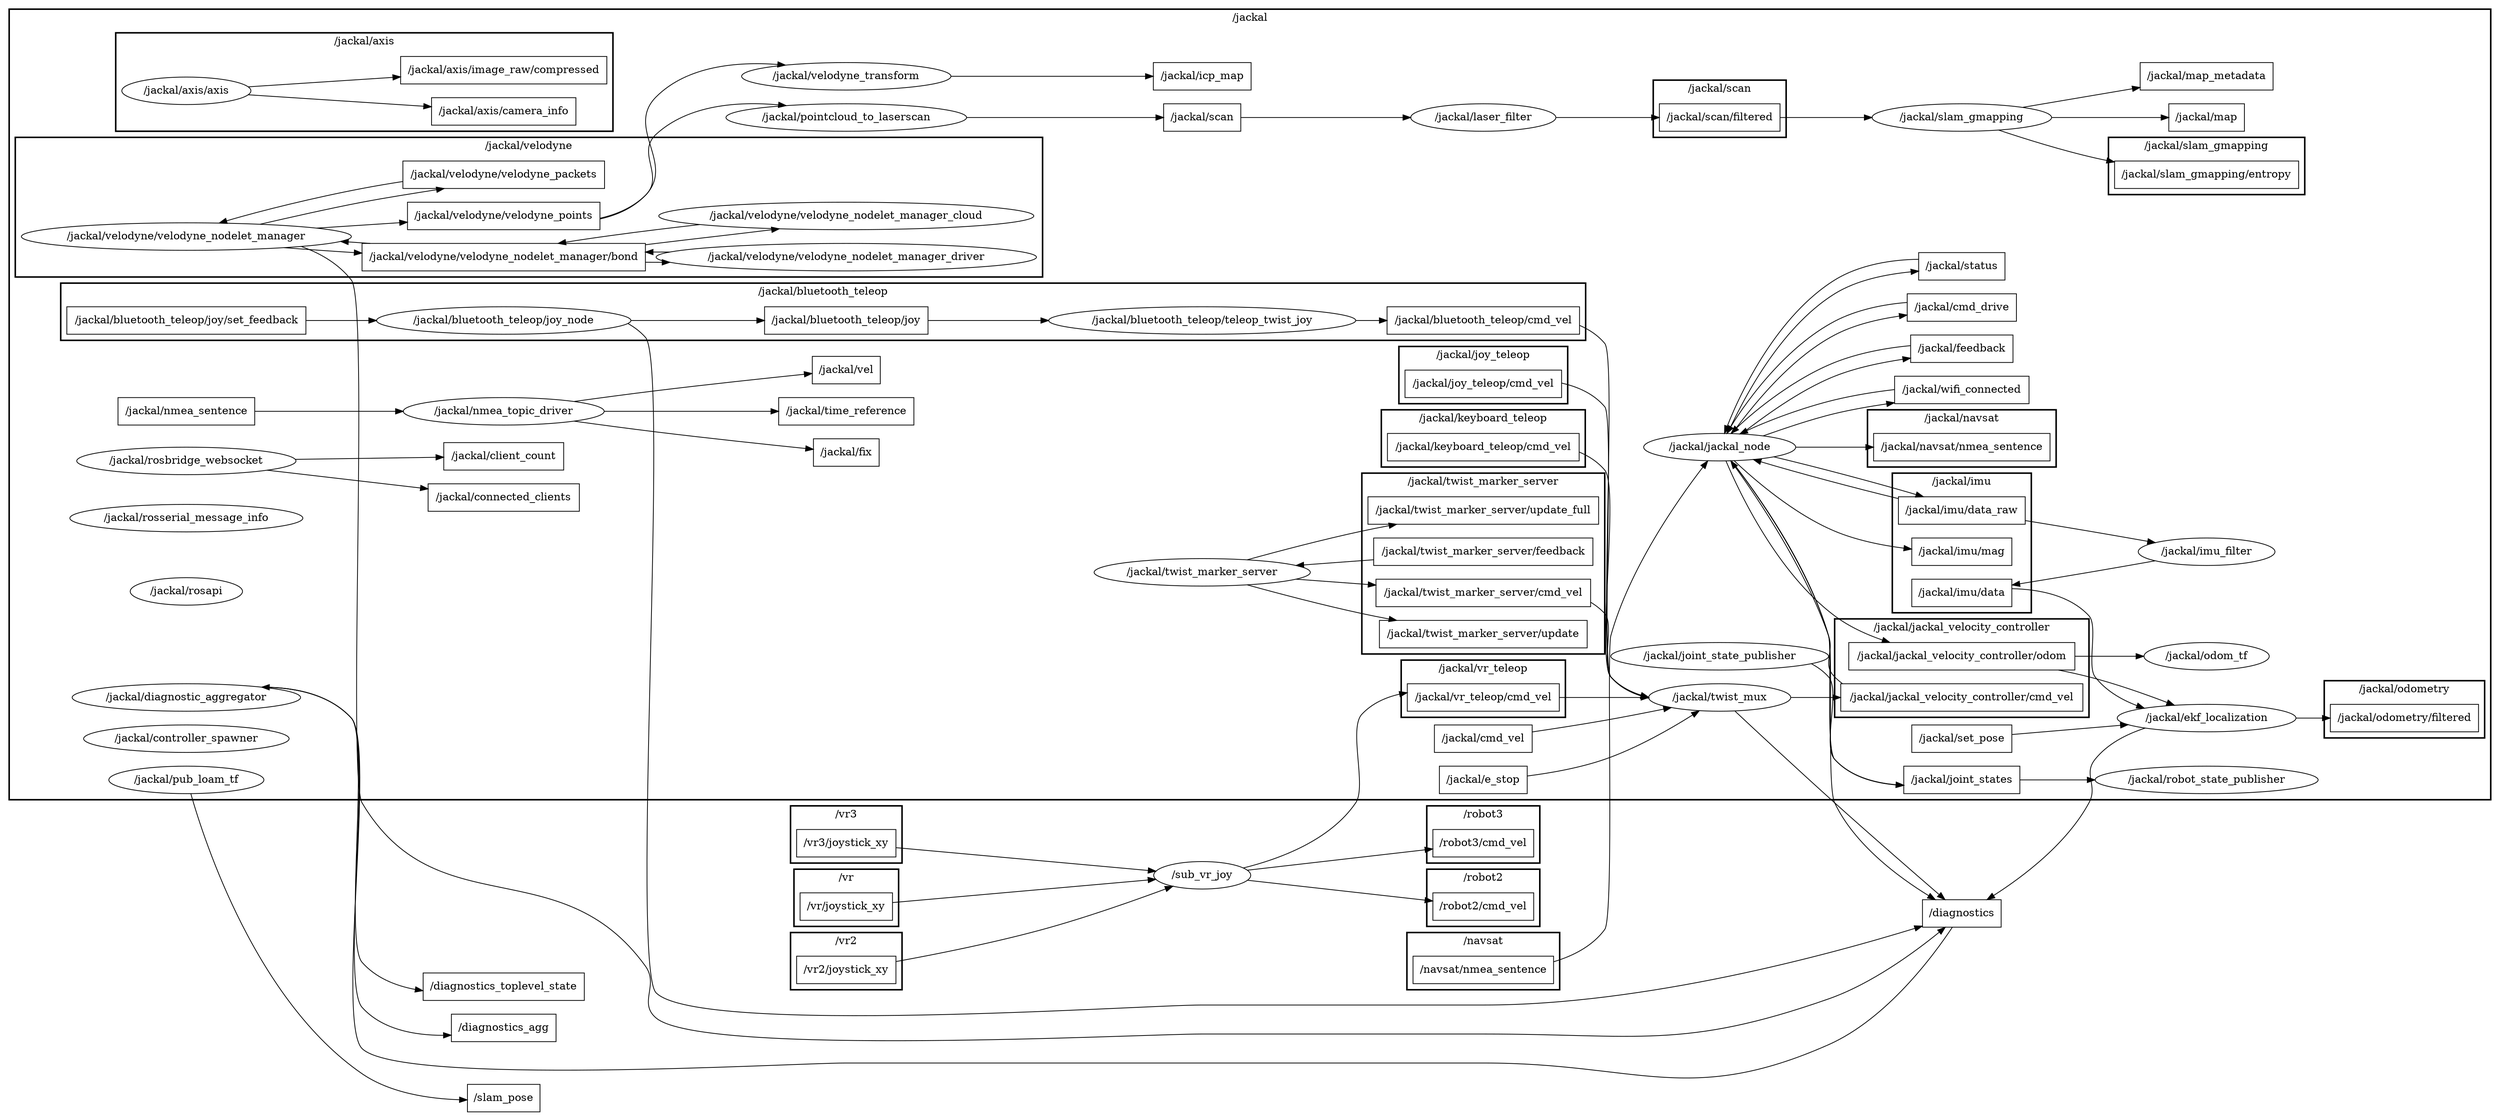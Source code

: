 digraph graphname {
	graph [bb="0,0,3264.2,1561",
		compound=True,
		rank=same,
		rankdir=LR,
		ranksep=0.2
	];
	node [label="\N"];
	subgraph cluster___vr3 {
		graph [bb="1030.5,434,1176.5,509",
			compound=True,
			label="/vr3",
			lheight=0.21,
			lp="1103.5,497.5",
			lwidth=0.40,
			rank=same,
			rankdir=LR,
			ranksep=0.2,
			style=bold
		];
		t___vr3__joystick_xy		 [URL=topic_3A__vr3__joystick_xy,
			height=0.5,
			label="/vr3/joystick_xy",
			pos="1103.5,460",
			shape=box,
			tooltip="topic:/vr3/joystick_xy",
			width=1.8056];
	}
	subgraph cluster___jackal {
		graph [bb="8,517,3256.2,1553",
			compound=True,
			label="/jackal",
			lheight=0.21,
			lp="1632.1,1541.5",
			lwidth=0.67,
			rank=same,
			rankdir=LR,
			ranksep=0.2,
			style=bold
		];
		subgraph cluster___jackal__axis {
			graph [bb="147.29,1393,798.06,1522",
				compound=True,
				label="/jackal/axis",
				lheight=0.21,
				lp="472.68,1510.5",
				lwidth=1.12,
				rank=same,
				rankdir=LR,
				ranksep=0.2,
				style=bold
			];
			t___jackal__axis__camera_info			 [URL=topic_3A__jackal__axis__camera_info,
				height=0.5,
				label="/jackal/axis/camera_info",
				pos="655.06,1419",
				shape=box,
				tooltip="topic:/jackal/axis/camera_info",
				width=2.625];
			t___jackal__axis__image_raw__compressed			 [URL=topic_3A__jackal__axis__image_raw__compressed,
				height=0.5,
				label="/jackal/axis/image_raw/compressed",
				pos="655.06,1473",
				shape=box,
				tooltip="topic:/jackal/axis/image_raw/compressed",
				width=3.75];
			n___jackal__axis__axis			 [URL=__jackal__axis__axis,
				height=0.5,
				label="/jackal/axis/axis",
				pos="239.78,1446",
				shape=ellipse,
				tooltip="/jackal/axis/axis",
				width=2.347];
			n___jackal__axis__axis -> t___jackal__axis__camera_info			 [penwidth=1,
				pos="e,560.4,1425.2 320.84,1440.7 386.31,1436.5 478.92,1430.5 550.07,1425.8"];
			n___jackal__axis__axis -> t___jackal__axis__image_raw__compressed			 [penwidth=1,
				pos="e,519.86,1464.2 320.84,1451.3 374.5,1454.8 446.4,1459.4 509.76,1463.6"];
		}
		subgraph cluster___jackal__jackal_velocity_controller {
			graph [bb="2396.8,525,2729.8,654",
				compound=True,
				label="/jackal/jackal_velocity_controller",
				lheight=0.21,
				lp="2563.3,642.5",
				lwidth=3.29,
				rank=same,
				rankdir=LR,
				ranksep=0.2,
				style=bold
			];
			t___jackal__jackal_velocity_controller__odom			 [URL=topic_3A__jackal__jackal_velocity_controller__odom,
				height=0.5,
				label="/jackal/jackal_velocity_controller/odom",
				pos="2563.3,605",
				shape=box,
				tooltip="topic:/jackal/jackal_velocity_controller/odom",
				width=4.1111];
			t___jackal__jackal_velocity_controller__cmd_vel			 [URL=topic_3A__jackal__jackal_velocity_controller__cmd_vel,
				height=0.5,
				label="/jackal/jackal_velocity_controller/cmd_vel",
				pos="2563.3,551",
				shape=box,
				tooltip="topic:/jackal/jackal_velocity_controller/cmd_vel",
				width=4.4028];
		}
		subgraph cluster___jackal__twist_marker_server {
			graph [bb="1778.1,525,2096.1,762",
				compound=True,
				label="/jackal/twist_marker_server",
				lheight=0.21,
				lp="1937.1,750.5",
				lwidth=2.81,
				rank=same,
				rankdir=LR,
				ranksep=0.2,
				style=bold
			];
			t___jackal__twist_marker_server__update			 [URL=topic_3A__jackal__twist_marker_server__update,
				height=0.5,
				label="/jackal/twist_marker_server/update",
				pos="1937.1,605",
				shape=box,
				tooltip="topic:/jackal/twist_marker_server/update",
				width=3.7778];
			t___jackal__twist_marker_server__update_full			 [URL=topic_3A__jackal__twist_marker_server__update_full,
				height=0.5,
				label="/jackal/twist_marker_server/update_full",
				pos="1937.1,551",
				shape=box,
				tooltip="topic:/jackal/twist_marker_server/update_full",
				width=4.1944];
			t___jackal__twist_marker_server__feedback			 [URL=topic_3A__jackal__twist_marker_server__feedback,
				height=0.5,
				label="/jackal/twist_marker_server/feedback",
				pos="1937.1,713",
				shape=box,
				tooltip="topic:/jackal/twist_marker_server/feedback",
				width=3.9861];
			t___jackal__twist_marker_server__cmd_vel			 [URL=topic_3A__jackal__twist_marker_server__cmd_vel,
				height=0.5,
				label="/jackal/twist_marker_server/cmd_vel",
				pos="1937.1,659",
				shape=box,
				tooltip="topic:/jackal/twist_marker_server/cmd_vel",
				width=3.9028];
		}
		subgraph cluster___jackal__velodyne {
			graph [bb="16,1202,1360.4,1385",
				compound=True,
				label="/jackal/velodyne",
				lheight=0.21,
				lp="688.21,1373.5",
				lwidth=1.61,
				rank=same,
				rankdir=LR,
				ranksep=0.2,
				style=bold
			];
			t___jackal__velodyne__velodyne_points			 [URL=topic_3A__jackal__velodyne__velodyne_points,
				height=0.5,
				label="/jackal/velodyne/velodyne_points",
				pos="655.06,1336",
				shape=box,
				tooltip="topic:/jackal/velodyne/velodyne_points",
				width=3.5];
			t___jackal__velodyne__velodyne_nodelet_manager__bond			 [URL=topic_3A__jackal__velodyne__velodyne_nodelet_manager__bond,
				height=0.5,
				label="/jackal/velodyne/velodyne_nodelet_manager/bond",
				pos="655.06,1282",
				shape=box,
				tooltip="topic:/jackal/velodyne/velodyne_nodelet_manager/bond",
				width=5.1528];
			n___jackal__velodyne__velodyne_nodelet_manager_driver			 [URL=__jackal__velodyne__velodyne_nodelet_manager_driver,
				height=0.5,
				label="/jackal/velodyne/velodyne_nodelet_manager_driver",
				pos="1103.5,1255",
				shape=ellipse,
				tooltip="/jackal/velodyne/velodyne_nodelet_manager_driver",
				width=6.9147];
			t___jackal__velodyne__velodyne_nodelet_manager__bond -> n___jackal__velodyne__velodyne_nodelet_manager_driver			 [penwidth=1,
				pos="e,874.22,1262.1 840.69,1264.2 848.48,1263.7 856.34,1263.2 864.22,1262.7"];
			n___jackal__velodyne__velodyne_nodelet_manager			 [URL=__jackal__velodyne__velodyne_nodelet_manager,
				height=0.5,
				label="/jackal/velodyne/velodyne_nodelet_manager",
				pos="239.78,1255",
				shape=ellipse,
				tooltip="/jackal/velodyne/velodyne_nodelet_manager",
				width=5.9939];
			t___jackal__velodyne__velodyne_nodelet_manager__bond -> n___jackal__velodyne__velodyne_nodelet_manager			 [penwidth=1,
				pos="e,367.2,1269.6 469.42,1276.6 438.52,1274.7 406.96,1272.6 377.52,1270.4"];
			n___jackal__velodyne__velodyne_nodelet_manager_cloud			 [URL=__jackal__velodyne__velodyne_nodelet_manager_cloud,
				height=0.5,
				label="/jackal/velodyne/velodyne_nodelet_manager_cloud",
				pos="1103.5,1309",
				shape=ellipse,
				tooltip="/jackal/velodyne/velodyne_nodelet_manager_cloud",
				width=6.8244];
			t___jackal__velodyne__velodyne_nodelet_manager__bond -> n___jackal__velodyne__velodyne_nodelet_manager_cloud			 [penwidth=1,
				pos="e,962.85,1294.2 840.69,1286.5 878.02,1288.6 916.82,1291 952.79,1293.5"];
			t___jackal__velodyne__velodyne_packets			 [URL=topic_3A__jackal__velodyne__velodyne_packets,
				height=0.5,
				label="/jackal/velodyne/velodyne_packets",
				pos="655.06,1228",
				shape=box,
				tooltip="topic:/jackal/velodyne/velodyne_packets",
				width=3.6667];
			t___jackal__velodyne__velodyne_packets -> n___jackal__velodyne__velodyne_nodelet_manager			 [penwidth=1,
				pos="e,441.64,1248.6 522.8,1242.9 500.04,1244.7 475.89,1246.4 451.66,1248"];
			n___jackal__velodyne__velodyne_nodelet_manager_driver -> t___jackal__velodyne__velodyne_nodelet_manager__bond			 [penwidth=1,
				pos="e,840.69,1277.5 962.17,1269.8 926.79,1272.3 888.21,1274.8 850.71,1276.9"];
			n___jackal__velodyne__velodyne_nodelet_manager -> t___jackal__velodyne__velodyne_points			 [penwidth=1,
				pos="e,528.59,1319.1 306.32,1272.2 352.02,1283.7 414.2,1298.5 469.56,1309 485.32,1312 501.88,1314.8 518.35,1317.5"];
			n___jackal__velodyne__velodyne_nodelet_manager -> t___jackal__velodyne__velodyne_nodelet_manager__bond			 [penwidth=1,
				pos="e,480.55,1264 441.64,1261.4 451.3,1262 460.97,1262.6 470.57,1263.3"];
			n___jackal__velodyne__velodyne_nodelet_manager -> t___jackal__velodyne__velodyne_packets			 [penwidth=1,
				pos="e,522.85,1230.3 367.2,1240.4 413.28,1236.9 465.58,1233.4 512.85,1230.8"];
			n___jackal__velodyne__velodyne_nodelet_manager_cloud -> t___jackal__velodyne__velodyne_nodelet_manager__bond			 [penwidth=1,
				pos="e,840.69,1299.8 876.42,1302.1 867.82,1301.6 859.22,1301 850.69,1300.5"];
		}
		subgraph cluster___jackal__bluetooth_teleop {
			graph [bb="75.281,1119,2071.1,1194",
				compound=True,
				label="/jackal/bluetooth_teleop",
				lheight=0.21,
				lp="1073.2,1182.5",
				lwidth=2.39,
				rank=same,
				rankdir=LR,
				ranksep=0.2,
				style=bold
			];
			t___jackal__bluetooth_teleop__joy			 [URL=topic_3A__jackal__bluetooth_teleop__joy,
				height=0.5,
				label="/jackal/bluetooth_teleop/joy",
				pos="1103.5,1145",
				shape=box,
				tooltip="topic:/jackal/bluetooth_teleop/joy",
				width=2.9722];
			n___jackal__bluetooth_teleop__teleop_twist_joy			 [URL=__jackal__bluetooth_teleop__teleop_twist_joy,
				height=0.5,
				label="/jackal/bluetooth_teleop/teleop_twist_joy",
				pos="1569.2,1145",
				shape=ellipse,
				tooltip="/jackal/bluetooth_teleop/teleop_twist_joy",
				width=5.5787];
			t___jackal__bluetooth_teleop__joy -> n___jackal__bluetooth_teleop__teleop_twist_joy			 [penwidth=1,
				pos="e,1368.3,1145 1210.6,1145 1254.6,1145 1307.1,1145 1358.1,1145"];
			t___jackal__bluetooth_teleop__joy__set_feedback			 [URL=topic_3A__jackal__bluetooth_teleop__joy__set_feedback,
				height=0.5,
				label="/jackal/bluetooth_teleop/joy/set_feedback",
				pos="239.78,1145",
				shape=box,
				tooltip="topic:/jackal/bluetooth_teleop/joy/set_feedback",
				width=4.3472];
			n___jackal__bluetooth_teleop__joy_node			 [URL=__jackal__bluetooth_teleop__joy_node,
				height=0.5,
				label="/jackal/bluetooth_teleop/joy_node",
				pos="655.06,1145",
				shape=ellipse,
				tooltip="/jackal/bluetooth_teleop/joy_node",
				width=4.6218];
			t___jackal__bluetooth_teleop__joy__set_feedback -> n___jackal__bluetooth_teleop__joy_node			 [penwidth=1,
				pos="e,488.62,1145 396.48,1145 423.3,1145 451.32,1145 478.6,1145"];
			t___jackal__bluetooth_teleop__cmd_vel			 [URL=topic_3A__jackal__bluetooth_teleop__cmd_vel,
				height=0.5,
				label="/jackal/bluetooth_teleop/cmd_vel",
				pos="1937.1,1145",
				shape=box,
				tooltip="topic:/jackal/bluetooth_teleop/cmd_vel",
				width=3.5];
			n___jackal__bluetooth_teleop__teleop_twist_joy -> t___jackal__bluetooth_teleop__cmd_vel			 [penwidth=1,
				pos="e,1810.7,1145 1770.1,1145 1780.3,1145 1790.5,1145 1800.4,1145"];
			n___jackal__bluetooth_teleop__joy_node -> t___jackal__bluetooth_teleop__joy			 [penwidth=1,
				pos="e,996.38,1145 821.72,1145 876.38,1145 935.93,1145 986.14,1145"];
		}
		subgraph cluster___jackal__joy_teleop {
			graph [bb="1826.6,1036,2047.6,1111",
				compound=True,
				label="/jackal/joy_teleop",
				lheight=0.21,
				lp="1937.1,1099.5",
				lwidth=1.74,
				rank=same,
				rankdir=LR,
				ranksep=0.2,
				style=bold
			];
			t___jackal__joy_teleop__cmd_vel			 [URL=topic_3A__jackal__joy_teleop__cmd_vel,
				height=0.5,
				label="/jackal/joy_teleop/cmd_vel",
				pos="1937.1,1062",
				shape=box,
				tooltip="topic:/jackal/joy_teleop/cmd_vel",
				width=2.8472];
		}
		subgraph cluster___jackal__scan {
			graph [bb="2159.4,1385,2333.4,1460",
				compound=True,
				label="/jackal/scan",
				lheight=0.21,
				lp="2246.4,1448.5",
				lwidth=1.18,
				rank=same,
				rankdir=LR,
				ranksep=0.2,
				style=bold
			];
			t___jackal__scan__filtered			 [URL=topic_3A__jackal__scan__filtered,
				height=0.5,
				label="/jackal/scan/filtered",
				pos="2246.4,1411",
				shape=box,
				tooltip="topic:/jackal/scan/filtered",
				width=2.1944];
		}
		subgraph cluster___jackal__keyboard_teleop {
			graph [bb="1803.6,953,2070.6,1028",
				compound=True,
				label="/jackal/keyboard_teleop",
				lheight=0.21,
				lp="1937.1,1016.5",
				lwidth=2.38,
				rank=same,
				rankdir=LR,
				ranksep=0.2,
				style=bold
			];
			t___jackal__keyboard_teleop__cmd_vel			 [URL=topic_3A__jackal__keyboard_teleop__cmd_vel,
				height=0.5,
				label="/jackal/keyboard_teleop/cmd_vel",
				pos="1937.1,979",
				shape=box,
				tooltip="topic:/jackal/keyboard_teleop/cmd_vel",
				width=3.4861];
		}
		subgraph cluster___jackal__imu {
			graph [bb="2472.3,708,2654.3,891",
				compound=True,
				label="/jackal/imu",
				lheight=0.21,
				lp="2563.3,879.5",
				lwidth=1.10,
				rank=same,
				rankdir=LR,
				ranksep=0.2,
				style=bold
			];
			t___jackal__imu__data			 [URL=topic_3A__jackal__imu__data,
				height=0.5,
				label="/jackal/imu/data",
				pos="2563.3,734",
				shape=box,
				tooltip="topic:/jackal/imu/data",
				width=1.8194];
			t___jackal__imu__data_raw			 [URL=topic_3A__jackal__imu__data_raw,
				height=0.5,
				label="/jackal/imu/data_raw",
				pos="2563.3,842",
				shape=box,
				tooltip="topic:/jackal/imu/data_raw",
				width=2.3056];
			t___jackal__imu__mag			 [URL=topic_3A__jackal__imu__mag,
				height=0.5,
				label="/jackal/imu/mag",
				pos="2563.3,788",
				shape=box,
				tooltip="topic:/jackal/imu/mag",
				width=1.8194];
		}
		subgraph cluster___jackal__odometry {
			graph [bb="3038.2,616,3248.2,691",
				compound=True,
				label="/jackal/odometry",
				lheight=0.21,
				lp="3143.2,679.5",
				lwidth=1.68,
				rank=same,
				rankdir=LR,
				ranksep=0.2,
				style=bold
			];
			t___jackal__odometry__filtered			 [URL=topic_3A__jackal__odometry__filtered,
				height=0.5,
				label="/jackal/odometry/filtered",
				pos="3143.2,642",
				shape=box,
				tooltip="topic:/jackal/odometry/filtered",
				width=2.6944];
		}
		subgraph cluster___jackal__vr_teleop {
			graph [bb="1829.6,870,2044.6,945",
				compound=True,
				label="/jackal/vr_teleop",
				lheight=0.21,
				lp="1937.1,933.5",
				lwidth=1.65,
				rank=same,
				rankdir=LR,
				ranksep=0.2,
				style=bold
			];
			t___jackal__vr_teleop__cmd_vel			 [URL=topic_3A__jackal__vr_teleop__cmd_vel,
				height=0.5,
				label="/jackal/vr_teleop/cmd_vel",
				pos="1937.1,896",
				shape=box,
				tooltip="topic:/jackal/vr_teleop/cmd_vel",
				width=2.7639];
		}
		subgraph cluster___jackal__slam_gmapping {
			graph [bb="2755.5,1310,3012.5,1385",
				compound=True,
				label="/jackal/slam_gmapping",
				lheight=0.21,
				lp="2884,1373.5",
				lwidth=2.29,
				rank=same,
				rankdir=LR,
				ranksep=0.2,
				style=bold
			];
			t___jackal__slam_gmapping__entropy			 [URL=topic_3A__jackal__slam_gmapping__entropy,
				height=0.5,
				label="/jackal/slam_gmapping/entropy",
				pos="2884,1336",
				shape=box,
				tooltip="topic:/jackal/slam_gmapping/entropy",
				width=3.3472];
		}
		subgraph cluster___jackal__navsat {
			graph [bb="2439.8,1107,2686.8,1182",
				compound=True,
				label="/jackal/navsat",
				lheight=0.21,
				lp="2563.3,1170.5",
				lwidth=1.39,
				rank=same,
				rankdir=LR,
				ranksep=0.2,
				style=bold
			];
			t___jackal__navsat__nmea_sentence			 [URL=topic_3A__jackal__navsat__nmea_sentence,
				height=0.5,
				label="/jackal/navsat/nmea_sentence",
				pos="2563.3,1133",
				shape=box,
				tooltip="topic:/jackal/navsat/nmea_sentence",
				width=3.2083];
		}
		n___jackal__ekf_localization		 [URL=__jackal__ekf_localization,
			height=0.5,
			label="/jackal/ekf_localization",
			pos="2884,642",
			shape=ellipse,
			tooltip="/jackal/ekf_localization",
			width=3.2497];
		t___jackal__jackal_velocity_controller__odom -> n___jackal__ekf_localization		 [penwidth=1,
			pos="e,2790,631.16 2711.4,622.09 2734.6,624.77 2758.2,627.48 2780.1,630.01"];
		n___jackal__odom_tf		 [URL=__jackal__odom_tf,
			height=0.5,
			label="/jackal/odom_tf",
			pos="2884,588",
			shape=ellipse,
			tooltip="/jackal/odom_tf",
			width=2.2748];
		t___jackal__jackal_velocity_controller__odom -> n___jackal__odom_tf		 [penwidth=1,
			pos="e,2804.3,592.23 2711.4,597.15 2739.7,595.65 2768.4,594.12 2794.2,592.76"];
		n___jackal__jackal_node		 [URL=__jackal__jackal_node,
			height=0.5,
			label="/jackal/jackal_node",
			pos="2246.4,917",
			shape=ellipse,
			tooltip="/jackal/jackal_node",
			width=2.7623];
		t___jackal__jackal_velocity_controller__cmd_vel -> n___jackal__jackal_node		 [penwidth=1,
			pos="e,2339.9,910.6 2405.8,569.21 2402.6,571.88 2399.6,574.8 2396.8,578 2374.7,603.27 2409.6,853.72 2388.8,880 2378.6,892.75 2364.7,901.44 2349.5,907.31"];
		n___jackal__twist_marker_server		 [URL=__jackal__twist_marker_server,
			height=0.5,
			label="/jackal/twist_marker_server",
			pos="1569.2,632",
			shape=ellipse,
			tooltip="/jackal/twist_marker_server",
			width=3.9358];
		t___jackal__twist_marker_server__feedback -> n___jackal__twist_marker_server		 [penwidth=1,
			pos="e,1627.4,648.46 1823.5,694.92 1808.2,692.13 1792.7,689.13 1778.1,686 1730.7,675.87 1677.9,662.2 1637.2,651.14"];
		n___jackal__twist_mux		 [URL=__jackal__twist_mux,
			height=0.5,
			label="/jackal/twist_mux",
			pos="2246.4,799",
			shape=ellipse,
			tooltip="/jackal/twist_mux",
			width=2.5817];
		t___jackal__twist_marker_server__cmd_vel -> n___jackal__twist_mux		 [penwidth=1,
			pos="e,2228.8,781.18 2071.6,677.08 2080,679.67 2088.2,682.62 2096.1,686 2145.4,707.24 2193.4,747.85 2221.5,774.16"];
		n___jackal__pointcloud_to_laserscan		 [URL=__jackal__pointcloud_to_laserscan,
			height=0.5,
			label="/jackal/pointcloud_to_laserscan",
			pos="1103.5,1411",
			shape=ellipse,
			tooltip="/jackal/pointcloud_to_laserscan",
			width=4.3691];
		t___jackal__velodyne__velodyne_points -> n___jackal__pointcloud_to_laserscan		 [penwidth=1,
			pos="e,963.06,1402.8 712.53,1354.1 752.08,1365.8 806.03,1380.5 854.56,1389 886.22,1394.6 920.4,1398.7 953,1401.9"];
		n___jackal__velodyne_transform		 [URL=__jackal__velodyne_transform,
			height=0.5,
			label="/jackal/velodyne_transform",
			pos="1103.5,1465",
			shape=ellipse,
			tooltip="/jackal/velodyne_transform",
			width=3.8094];
		t___jackal__velodyne__velodyne_points -> n___jackal__velodyne_transform		 [penwidth=1,
			pos="e,1011.5,1478.4 781.24,1353.4 803.21,1361.3 824.22,1372.7 840.56,1389 856.58,1405 837.24,1423.4 854.56,1438 894.52,1471.7 951.85,1479.7 1001.4,1478.7"];
		t___jackal__bluetooth_teleop__cmd_vel -> n___jackal__twist_mux		 [penwidth=1,
			pos="e,2153.4,798.52 2063.3,1138.4 2075.8,1133 2087.2,1125.5 2096.1,1115 2116.9,1090.6 2083.3,850.46 2104.1,826 2114.4,813.91 2128.3,806.14 2143.3,801.29"];
		t___jackal__joy_teleop__cmd_vel -> n___jackal__twist_mux		 [penwidth=1,
			pos="e,2153.1,798.71 2039.6,1062.8 2061.2,1058 2081.7,1048.7 2096.1,1032 2111,1014.7 2089.1,843.36 2104.1,826 2114.4,814.04 2128.2,806.32 2143.2,801.48"];
		n___jackal__slam_gmapping		 [URL=__jackal__slam_gmapping,
			height=0.5,
			label="/jackal/slam_gmapping",
			pos="2563.3,1411",
			shape=ellipse,
			tooltip="/jackal/slam_gmapping",
			width=3.2678];
		t___jackal__scan__filtered -> n___jackal__slam_gmapping		 [penwidth=1,
			pos="e,2445.4,1411 2325.6,1411 2358.6,1411 2397.9,1411 2435,1411"];
		t___jackal__keyboard_teleop__cmd_vel -> n___jackal__twist_mux		 [penwidth=1,
			pos="e,2153.4,798.95 2062.9,972.09 2075.5,966.77 2087,959.31 2096.1,949 2114.2,928.49 2085.9,846.52 2104.1,826 2114.5,814.18 2128.4,806.53 2143.4,801.72"];
		t___jackal__imu__data -> n___jackal__ekf_localization		 [penwidth=1,
			pos="e,2772.6,647.63 2629.1,742.33 2663.3,742.87 2703.4,736.99 2729.8,712 2743.9,698.62 2724,682.74 2737.8,669 2745.2,661.6 2753.9,655.87 2763.3,651.47"];
		t___jackal__imu__data_raw -> n___jackal__jackal_node		 [penwidth=1,
			pos="e,2311.9,903.43 2480,829.21 2451.4,830.95 2420.6,837.99 2396.8,855 2390.3,859.61 2394.9,866 2388.8,871 2369.8,886.33 2345.3,895.37 2321.9,901.15"];
		n___jackal__imu_filter		 [URL=__jackal__imu_filter,
			height=0.5,
			label="/jackal/imu_filter",
			pos="2884,788",
			shape=ellipse,
			tooltip="/jackal/imu_filter",
			width=2.4914];
		t___jackal__imu__data_raw -> n___jackal__imu_filter		 [penwidth=1,
			pos="e,2816.8,799.94 2646.3,828.75 2673,824.43 2702.6,819.58 2729.8,815 2754.8,810.77 2782.2,806.02 2806.8,801.7"];
		t___jackal__vr_teleop__cmd_vel -> n___jackal__twist_mux		 [penwidth=1,
			pos="e,2153.4,800.18 2037,901.08 2058.9,897.42 2080.2,889.45 2096.1,874 2111.6,858.92 2089,841.46 2104.1,826 2114.9,814.94 2128.7,807.63 2143.5,802.92"];
		t___jackal__joint_states		 [URL=topic_3A__jackal__joint_states,
			height=0.5,
			label="/jackal/joint_states",
			pos="2563.3,680",
			shape=box,
			tooltip="topic:/jackal/joint_states",
			width=2.1111];
		n___jackal__robot_state_publisher		 [URL=__jackal__robot_state_publisher,
			height=0.5,
			label="/jackal/robot_state_publisher",
			pos="2884,696",
			shape=ellipse,
			tooltip="/jackal/robot_state_publisher",
			width=4.0621];
		t___jackal__joint_states -> n___jackal__robot_state_publisher		 [penwidth=1,
			pos="e,2748.3,689.23 2639.3,683.79 2668.9,685.27 2704,687.02 2738.2,688.73"];
		t___jackal__connected_clients		 [URL=topic_3A__jackal__connected_clients,
			height=0.5,
			label="/jackal/connected_clients",
			pos="655.06,913",
			shape=box,
			tooltip="topic:/jackal/connected_clients",
			width=2.75];
		t___jackal__client_count		 [URL=topic_3A__jackal__client_count,
			height=0.5,
			label="/jackal/client_count",
			pos="655.06,967",
			shape=box,
			tooltip="topic:/jackal/client_count",
			width=2.1806];
		t___jackal__scan		 [URL=topic_3A__jackal__scan,
			height=0.5,
			label="/jackal/scan",
			pos="1569.2,1411",
			shape=box,
			tooltip="topic:/jackal/scan",
			width=1.4028];
		n___jackal__laser_filter		 [URL=__jackal__laser_filter,
			height=0.5,
			label="/jackal/laser_filter",
			pos="1937.1,1411",
			shape=ellipse,
			tooltip="/jackal/laser_filter",
			width=2.6359];
		t___jackal__scan -> n___jackal__laser_filter		 [penwidth=1,
			pos="e,1842.2,1411 1620,1411 1674.5,1411 1762.6,1411 1832.1,1411"];
		t___jackal__wifi_connected		 [URL=topic_3A__jackal__wifi_connected,
			height=0.5,
			label="/jackal/wifi_connected",
			pos="2563.3,917",
			shape=box,
			tooltip="topic:/jackal/wifi_connected",
			width=2.4444];
		t___jackal__wifi_connected -> n___jackal__jackal_node		 [penwidth=1,
			pos="e,2339.8,923.22 2475.2,923.12 2436.3,923.86 2390.4,923.95 2349.9,923.38"];
		t___jackal__feedback		 [URL=topic_3A__jackal__feedback,
			height=0.5,
			label="/jackal/feedback",
			pos="2563.3,971",
			shape=box,
			tooltip="topic:/jackal/feedback",
			width=1.8611];
		t___jackal__feedback -> n___jackal__jackal_node		 [penwidth=1,
			pos="e,2291.8,933.03 2496,968.58 2465.6,964.49 2429.4,958.57 2396.8,953 2365.3,947.63 2330.3,941.35 2301.9,935.26"];
		t___jackal__cmd_vel		 [URL=topic_3A__jackal__cmd_vel,
			height=0.5,
			label="/jackal/cmd_vel",
			pos="1937.1,788",
			shape=box,
			tooltip="topic:/jackal/cmd_vel",
			width=1.7778];
		t___jackal__cmd_vel -> n___jackal__twist_mux		 [penwidth=1,
			pos="e,2154.8,795.74 2001.2,790.28 2042.6,791.75 2097.3,793.7 2144.6,795.38"];
		t___jackal__fix		 [URL=topic_3A__jackal__fix,
			height=0.5,
			label="/jackal/fix",
			pos="1103.5,1080",
			shape=box,
			tooltip="topic:/jackal/fix",
			width=1.1944];
		t___jackal__time_reference		 [URL=topic_3A__jackal__time_reference,
			height=0.5,
			label="/jackal/time_reference",
			pos="1103.5,972",
			shape=box,
			tooltip="topic:/jackal/time_reference",
			width=2.4583];
		t___jackal__e_stop		 [URL=topic_3A__jackal__e_stop,
			height=0.5,
			label="/jackal/e_stop",
			pos="1937.1,842",
			shape=box,
			tooltip="topic:/jackal/e_stop",
			width=1.5972];
		t___jackal__e_stop -> n___jackal__twist_mux		 [penwidth=1,
			pos="e,2170.8,809.52 1994.9,833.96 2041.6,827.48 2107.9,818.26 2160.7,810.91"];
		t___jackal__cmd_drive		 [URL=topic_3A__jackal__cmd_drive,
			height=0.5,
			label="/jackal/cmd_drive",
			pos="2563.3,1025",
			shape=box,
			tooltip="topic:/jackal/cmd_drive",
			width=1.9861];
		t___jackal__cmd_drive -> n___jackal__jackal_node		 [penwidth=1,
			pos="e,2264,934.81 2491.5,1027 2461.7,1023.7 2427,1017.3 2396.8,1007 2350.5,991.27 2301.4,962.19 2272.4,941.08"];
		t___jackal__vel		 [URL=topic_3A__jackal__vel,
			height=0.5,
			label="/jackal/vel",
			pos="1103.5,1026",
			shape=box,
			tooltip="topic:/jackal/vel",
			width=1.2361];
		t___jackal__map_metadata		 [URL=topic_3A__jackal__map_metadata,
			height=0.5,
			label="/jackal/map_metadata",
			pos="2884,1411",
			shape=box,
			tooltip="topic:/jackal/map_metadata",
			width=2.4167];
		t___jackal__status		 [URL=topic_3A__jackal__status,
			height=0.5,
			label="/jackal/status",
			pos="2563.3,1079",
			shape=box,
			tooltip="topic:/jackal/status",
			width=1.5694];
		t___jackal__status -> n___jackal__jackal_node		 [penwidth=1,
			pos="e,2256.8,935.35 2506.5,1085.6 2473.2,1084.1 2431,1077.4 2396.8,1061 2339.5,1033.6 2288.1,977.56 2262.9,943.83"];
		t___jackal__icp_map		 [URL=topic_3A__jackal__icp_map,
			height=0.5,
			label="/jackal/icp_map",
			pos="1569.2,1465",
			shape=box,
			tooltip="topic:/jackal/icp_map",
			width=1.7778];
		t___jackal__map		 [URL=topic_3A__jackal__map,
			height=0.5,
			label="/jackal/map",
			pos="2884,1465",
			shape=box,
			tooltip="topic:/jackal/map",
			width=1.375];
		t___jackal__nmea_sentence		 [URL=topic_3A__jackal__nmea_sentence,
			height=0.5,
			label="/jackal/nmea_sentence",
			pos="239.78,1026",
			shape=box,
			tooltip="topic:/jackal/nmea_sentence",
			width=2.4861];
		n___jackal__nmea_topic_driver		 [URL=__jackal__nmea_topic_driver,
			height=0.5,
			label="/jackal/nmea_topic_driver",
			pos="655.06,1026",
			shape=ellipse,
			tooltip="/jackal/nmea_topic_driver",
			width=3.6469];
		t___jackal__nmea_sentence -> n___jackal__nmea_topic_driver		 [penwidth=1,
			pos="e,523.43,1026 329.38,1026 383.02,1026 452.41,1026 513.34,1026"];
		t___jackal__set_pose		 [URL=topic_3A__jackal__set_pose,
			height=0.5,
			label="/jackal/set_pose",
			pos="2563.3,1208",
			shape=box,
			tooltip="topic:/jackal/set_pose",
			width=1.8194];
		t___jackal__set_pose -> n___jackal__ekf_localization		 [penwidth=1,
			pos="e,2770.3,646.44 2629.1,1218 2664.3,1219.2 2705.2,1213.5 2729.8,1186 2748.9,1164.5 2719.2,690.94 2737.8,669 2744.3,661.24 2752.3,655.22 2761.2,650.6"];
		n___jackal__slam_gmapping -> t___jackal__slam_gmapping__entropy		 [penwidth=1,
			pos="e,2763.2,1352.7 2610.9,1394.5 2645.7,1382.9 2694.2,1367.8 2737.8,1358 2742.8,1356.9 2747.9,1355.8 2753.1,1354.7"];
		n___jackal__slam_gmapping -> t___jackal__map_metadata		 [penwidth=1,
			pos="e,2796.8,1411 2681.3,1411 2716,1411 2753.4,1411 2786.6,1411"];
		n___jackal__slam_gmapping -> t___jackal__map		 [penwidth=1,
			pos="e,2834.1,1456.6 2642.5,1424.3 2698.7,1433.8 2772.9,1446.3 2824.1,1454.9"];
		n___jackal__pointcloud_to_laserscan -> t___jackal__scan		 [penwidth=1,
			pos="e,1518.6,1411 1260.9,1411 1345.9,1411 1446,1411 1508.5,1411"];
		n___jackal__rosbridge_websocket		 [URL=__jackal__rosbridge_websocket,
			height=0.5,
			label="/jackal/rosbridge_websocket",
			pos="239.78,961",
			shape=ellipse,
			tooltip="/jackal/rosbridge_websocket",
			width=3.9899];
		n___jackal__rosbridge_websocket -> t___jackal__connected_clients		 [penwidth=1,
			pos="e,556.04,924.45 345.38,948.79 406.73,941.7 483.89,932.79 545.84,925.62"];
		n___jackal__rosbridge_websocket -> t___jackal__client_count		 [penwidth=1,
			pos="e,576.38,965.86 382.7,963.06 443.64,963.95 512.85,964.95 566.25,965.72"];
		n___jackal__rosserial_message_info		 [URL=__jackal__rosserial_message_info,
			height=0.5,
			label="/jackal/rosserial_message_info",
			pos="239.78,886",
			shape=ellipse,
			tooltip="/jackal/rosserial_message_info",
			width=4.2427];
		n___jackal__rosapi		 [URL=__jackal__rosapi,
			height=0.5,
			label="/jackal/rosapi",
			pos="239.78,790",
			shape=ellipse,
			tooltip="/jackal/rosapi",
			width=2.0401];
		n___jackal__diagnostic_aggregator		 [URL=__jackal__diagnostic_aggregator,
			height=0.5,
			label="/jackal/diagnostic_aggregator",
			pos="239.78,651",
			shape=ellipse,
			tooltip="/jackal/diagnostic_aggregator",
			width=4.1524];
		n___jackal__controller_spawner		 [URL=__jackal__controller_spawner,
			height=0.5,
			label="/jackal/controller_spawner",
			pos="239.78,597",
			shape=ellipse,
			tooltip="/jackal/controller_spawner",
			width=3.7372];
		n___jackal__jackal_node -> t___jackal__jackal_velocity_controller__odom		 [penwidth=1,
			pos="e,2415,612.08 2339.9,910.56 2358.7,904.83 2376.5,895.36 2388.8,880 2406.3,858.03 2377.9,647.85 2396.8,627 2399.8,623.66 2403.1,620.64 2406.5,617.91"];
		n___jackal__jackal_node -> t___jackal__imu__data_raw		 [penwidth=1,
			pos="e,2480,846.12 2343.2,912.6 2359.6,907.32 2375.6,899.69 2388.8,889 2394.9,884 2390.3,877.61 2396.8,873 2417.8,857.98 2444.3,850.73 2469.9,847.3"];
		n___jackal__jackal_node -> t___jackal__imu__mag		 [penwidth=1,
			pos="e,2497.4,781.25 2338.1,909.94 2357.3,904.27 2375.6,894.98 2388.8,880 2407.9,858.11 2376.6,835.97 2396.8,815 2419.8,791.11 2455,783.07 2487.1,781.53"];
		n___jackal__jackal_node -> t___jackal__navsat__nmea_sentence		 [penwidth=1,
			pos="e,2447.5,1129.6 2254.4,934.99 2272.9,974.49 2323,1068.7 2396.8,1111 2409.3,1118.2 2423.2,1123.4 2437.5,1127.2"];
		n___jackal__jackal_node -> t___jackal__joint_states		 [penwidth=1,
			pos="e,2487,671.2 2339.4,910.54 2358.3,904.83 2376.3,895.37 2388.8,880 2401.1,864.79 2383.6,718.5 2396.8,704 2416.8,681.94 2447.2,673.64 2476.7,671.65"];
		n___jackal__jackal_node -> t___jackal__wifi_connected		 [penwidth=1,
			pos="e,2475.2,910.88 2339.8,910.78 2379.2,910.1 2425.2,910.07 2465.2,910.71"];
		n___jackal__jackal_node -> t___jackal__feedback		 [penwidth=1,
			pos="e,2500.4,952.95 2336.6,924.68 2356.4,928 2377.3,931.67 2396.8,935 2427.4,940.23 2461.2,945.76 2490.3,951.08"];
		n___jackal__jackal_node -> t___jackal__cmd_drive		 [penwidth=1,
			pos="e,2491.5,1010.4 2282.8,933.8 2312.3,950.52 2355.6,975.03 2396.8,989 2423.7,998.14 2454.1,1004.2 2481.5,1008.8"];
		n___jackal__jackal_node -> t___jackal__status		 [penwidth=1,
			pos="e,2506.5,1069.9 2265.4,934.91 2291.5,963.15 2341.4,1016.5 2396.8,1043 2427.6,1057.8 2465,1064.7 2496.5,1068.7"];
		n___jackal__velodyne_transform -> t___jackal__icp_map		 [penwidth=1,
			pos="e,1505,1465 1240.7,1465 1323.8,1465 1426.5,1465 1494.8,1465"];
		n___jackal__laser_filter -> t___jackal__scan__filtered		 [penwidth=1,
			pos="e,2167.3,1411 2032,1411 2071.9,1411 2118,1411 2157.2,1411"];
		n___jackal__imu_filter -> t___jackal__imu__data		 [penwidth=1,
			pos="e,2628.9,744.45 2816.8,776.06 2789.8,771.29 2758.3,765.81 2729.8,761 2700.1,755.99 2667.3,750.65 2638.8,746.05"];
		n___jackal__twist_mux -> t___jackal__jackal_velocity_controller__cmd_vel		 [penwidth=1,
			pos="e,2413,569.13 2252.9,781.01 2269.3,737.92 2317.3,628.6 2396.8,578 2399.1,576.5 2401.5,575.08 2404,573.73"];
		n___jackal__joint_state_publisher		 [URL=__jackal__joint_state_publisher,
			height=0.5,
			label="/jackal/joint_state_publisher",
			pos="2246.4,853",
			shape=ellipse,
			tooltip="/jackal/joint_state_publisher",
			width=3.9538];
		n___jackal__joint_state_publisher -> t___jackal__joint_states		 [penwidth=1,
			pos="e,2486.8,671.41 2366.5,843.18 2374.8,838.79 2382.4,833.16 2388.8,826 2406.8,805.65 2378.3,723.94 2396.8,704 2416.9,682.23 2447.2,673.96 2476.5,671.9"];
		n___jackal__ekf_localization -> t___jackal__odometry__filtered		 [penwidth=1,
			pos="e,3046,642 3001.1,642 3012.7,642 3024.5,642 3036,642"];
		n___jackal__pub_loam_tf		 [URL=__jackal__pub_loam_tf,
			height=0.5,
			label="/jackal/pub_loam_tf",
			pos="239.78,543",
			shape=ellipse,
			tooltip="/jackal/pub_loam_tf",
			width=2.8164];
		n___jackal__twist_marker_server -> t___jackal__twist_marker_server__update		 [penwidth=1,
			pos="e,1801,614.99 1692,622.99 1723.7,620.66 1758.2,618.13 1790.9,615.73"];
		n___jackal__twist_marker_server -> t___jackal__twist_marker_server__update_full		 [penwidth=1,
			pos="e,1823.5,569.08 1627.4,615.54 1669.2,604.08 1726.8,588.96 1778.1,578 1789.5,575.55 1801.5,573.19 1813.5,570.94"];
		n___jackal__twist_marker_server -> t___jackal__twist_marker_server__cmd_vel		 [penwidth=1,
			pos="e,1796.6,648.68 1692,641.01 1722.2,643.23 1755,645.63 1786.4,647.94"];
		n___jackal__nmea_topic_driver -> t___jackal__fix		 [penwidth=1,
			pos="e,1060.3,1075.7 746.62,1038.9 780.5,1043.5 819.26,1048.7 854.56,1053 921.98,1061.2 999.82,1069.5 1050.3,1074.6"];
		n___jackal__nmea_topic_driver -> t___jackal__time_reference		 [penwidth=1,
			pos="e,1014.7,981.05 746.62,1013.1 780.5,1008.5 819.26,1003.3 854.56,999 903.91,992.99 958.83,986.96 1004.5,982.13"];
		n___jackal__nmea_topic_driver -> t___jackal__vel		 [penwidth=1,
			pos="e,1058.8,1026 786.57,1026 873.73,1026 983.56,1026 1048.4,1026"];
	}
	subgraph cluster___vr {
		graph [bb="1035,351,1172,426",
			compound=True,
			label="/vr",
			lheight=0.21,
			lp="1103.5,414.5",
			lwidth=0.28,
			rank=same,
			rankdir=LR,
			ranksep=0.2,
			style=bold
		];
		t___vr__joystick_xy		 [URL=topic_3A__vr__joystick_xy,
			height=0.5,
			label="/vr/joystick_xy",
			pos="1103.5,377",
			shape=box,
			tooltip="topic:/vr/joystick_xy",
			width=1.6806];
	}
	subgraph cluster___robot3 {
		graph [bb="1863.1,434,2011.1,509",
			compound=True,
			label="/robot3",
			lheight=0.21,
			lp="1937.1,497.5",
			lwidth=0.72,
			rank=same,
			rankdir=LR,
			ranksep=0.2,
			style=bold
		];
		t___robot3__cmd_vel		 [URL=topic_3A__robot3__cmd_vel,
			height=0.5,
			label="/robot3/cmd_vel",
			pos="1937.1,460",
			shape=box,
			tooltip="topic:/robot3/cmd_vel",
			width=1.8333];
	}
	subgraph cluster___vr2 {
		graph [bb="1030.5,268,1176.5,343",
			compound=True,
			label="/vr2",
			lheight=0.21,
			lp="1103.5,331.5",
			lwidth=0.40,
			rank=same,
			rankdir=LR,
			ranksep=0.2,
			style=bold
		];
		t___vr2__joystick_xy		 [URL=topic_3A__vr2__joystick_xy,
			height=0.5,
			label="/vr2/joystick_xy",
			pos="1103.5,294",
			shape=box,
			tooltip="topic:/vr2/joystick_xy",
			width=1.8056];
	}
	subgraph cluster___robot2 {
		graph [bb="1863.1,351,2011.1,426",
			compound=True,
			label="/robot2",
			lheight=0.21,
			lp="1937.1,414.5",
			lwidth=0.72,
			rank=same,
			rankdir=LR,
			ranksep=0.2,
			style=bold
		];
		t___robot2__cmd_vel		 [URL=topic_3A__robot2__cmd_vel,
			height=0.5,
			label="/robot2/cmd_vel",
			pos="1937.1,377",
			shape=box,
			tooltip="topic:/robot2/cmd_vel",
			width=1.8333];
	}
	subgraph cluster___navsat {
		graph [bb="1837.1,268,2037.1,343",
			compound=True,
			label="/navsat",
			lheight=0.21,
			lp="1937.1,331.5",
			lwidth=0.72,
			rank=same,
			rankdir=LR,
			ranksep=0.2,
			style=bold
		];
		t___navsat__nmea_sentence		 [URL=topic_3A__navsat__nmea_sentence,
			height=0.5,
			label="/navsat/nmea_sentence",
			pos="1937.1,294",
			shape=box,
			tooltip="topic:/navsat/nmea_sentence",
			width=2.5556];
	}
	n___sub_vr_joy	 [URL=__sub_vr_joy,
		height=0.5,
		label="/sub_vr_joy",
		pos="1569.2,418",
		shape=ellipse,
		tooltip="/sub_vr_joy",
		width=1.7693];
	t___vr3__joystick_xy -> n___sub_vr_joy	 [penwidth=1,
		pos="e,1508.5,423.48 1168.7,454.12 1255.6,446.28 1408.8,432.47 1498.4,424.39"];
	t___diagnostics	 [URL=topic_3A__diagnostics,
		height=0.5,
		label="/diagnostics",
		pos="2563.3,369",
		shape=box,
		tooltip="topic:/diagnostics",
		width=1.4306];
	n___jackal__velodyne__velodyne_nodelet_manager -> t___diagnostics	 [penwidth=1,
		pos="e,2542.7,350.95 389.98,1242 415.4,1233 438.91,1219.2 455.56,1198 479.09,1168.1 452,546.77 469.56,513 613.63,235.94 791.21,210 1103.5,210 1103.5,210 1103.5,210 1937.1,210 2138.9,210 2198.4,189.07 2388.8,256 2445.4,275.92 2502.1,317.69 2534.9,344.48"];
	n___jackal__bluetooth_teleop__joy_node -> t___diagnostics	 [penwidth=1,
		pos="e,2511.5,352.05 817.86,1141 826.25,1136.2 833.93,1130.3 840.56,1123 872.55,1087.6 820.92,297.85 854.56,264 910.56,207.66 1489.8,248 1569.2,248 1569.2,248 1569.2,248 1937.1,248 2147.5,248 2390.5,314.66 2501.8,349.03"];
	t___diagnostics_toplevel_state	 [URL=topic_3A__diagnostics_toplevel_state,
		height=0.5,
		label="/diagnostics_toplevel_state",
		pos="655.06,126",
		shape=box,
		tooltip="topic:/diagnostics_toplevel_state",
		width=2.9306];
	n___jackal__diagnostic_aggregator -> t___diagnostics_toplevel_state	 [penwidth=1,
		pos="e,549.45,120.49 337.18,664.68 379.63,664.86 426.28,656.19 455.56,624 490.42,585.68 435.6,197.11 469.56,158 487.23,137.65 512.76,127.09 539.26,122.13"];
	t___diagnostics_agg	 [URL=topic_3A__diagnostics_agg,
		height=0.5,
		label="/diagnostics_agg",
		pos="655.06,72",
		shape=box,
		tooltip="topic:/diagnostics_agg",
		width=1.9028];
	n___jackal__diagnostic_aggregator -> t___diagnostics_agg	 [penwidth=1,
		pos="e,586.28,62.247 336.68,664.72 379.29,664.99 426.21,656.37 455.56,624 494.76,580.77 430.8,142.62 469.56,99 495.66,69.633 538.39,61.958 576.26,62.047"];
	n___jackal__jackal_node -> t___diagnostics	 [penwidth=1,
		pos="e,2530.9,387.13 2340,910.64 2358.8,904.91 2376.6,895.42 2388.8,880 2401.1,864.36 2388.5,539.16 2396.8,521 2422.9,463.57 2482.1,418.2 2522.4,392.48"];
	n___jackal__twist_mux -> t___diagnostics	 [penwidth=1,
		pos="e,2538.5,387.22 2253.7,780.85 2272.8,734.58 2327.5,609.63 2396.8,521 2436.6,470.04 2494.4,421.53 2530.3,393.55"];
	n___jackal__ekf_localization -> t___diagnostics	 [penwidth=1,
		pos="e,2594.6,387.21 2771.3,637.11 2758.6,632.23 2746.9,625.14 2737.8,615 2723.7,599.47 2739,539.8 2729.8,521 2701.8,464.37 2643,418.76 2603.3,392.76"];
	t___slam_pose	 [URL=topic_3A__slam_pose,
		height=0.5,
		label="/slam_pose",
		pos="655.06,18",
		shape=box,
		tooltip="topic:/slam_pose",
		width=1.3194];
	n___jackal__pub_loam_tf -> t___slam_pose	 [penwidth=1,
		pos="e,607.31,13.075 242.04,524.68 252.22,450.57 300.97,170.92 469.56,45 505.9,17.858 557.65,12.267 597.26,12.805"];
	t___vr__joystick_xy -> n___sub_vr_joy	 [penwidth=1,
		pos="e,1508.3,412.64 1164.4,382.36 1250.4,389.93 1407.2,403.74 1498.4,411.76"];
	t___vr2__joystick_xy -> n___sub_vr_joy	 [penwidth=1,
		pos="e,1531.2,403.47 1168.7,305.13 1220.9,314.61 1295.9,329.46 1360.4,347 1416.6,362.29 1479.8,384.49 1521.8,399.98"];
	t___navsat__nmea_sentence -> n___jackal__jackal_node	 [penwidth=1,
		pos="e,2152.8,910.71 2029.3,304.67 2055,312.34 2080.2,325.28 2096.1,347 2113.6,370.89 2085.8,856.71 2104.1,880 2114.1,892.8 2128,901.53 2143.2,907.4"];
	t___diagnostics -> n___jackal__diagnostic_aggregator	 [penwidth=1,
		pos="e,337.42,664.64 2551.8,350.81 2527.2,313.71 2465.4,229.96 2388.8,196 2205,114.56 2138.1,172 1937.1,172 1103.5,172 1103.5,172 1103.5,172 1033,172 519.28,146.03 469.56,196 436,229.73 487.63,588.85 455.56,624 428.64,653.51 387.13,663.24 347.67,664.5"];
	n___sub_vr_joy -> t___jackal__vr_teleop__cmd_vel	 [penwidth=1,
		pos="e,1837.2,902.91 1623.6,427.38 1671.2,438.76 1737.6,463.01 1770.1,513 1781,529.83 1764.7,859.02 1778.1,874 1790.9,888.44 1808.5,896.67 1827.3,900.99"];
	n___sub_vr_joy -> t___robot3__cmd_vel	 [penwidth=1,
		pos="e,1871,452.45 1628.3,424.75 1691.5,431.96 1792,443.43 1861,451.32"];
	n___sub_vr_joy -> t___robot2__cmd_vel	 [penwidth=1,
		pos="e,1870.8,384.39 1628.8,411.37 1691.8,404.34 1791.6,393.22 1860.5,385.54"];
}
